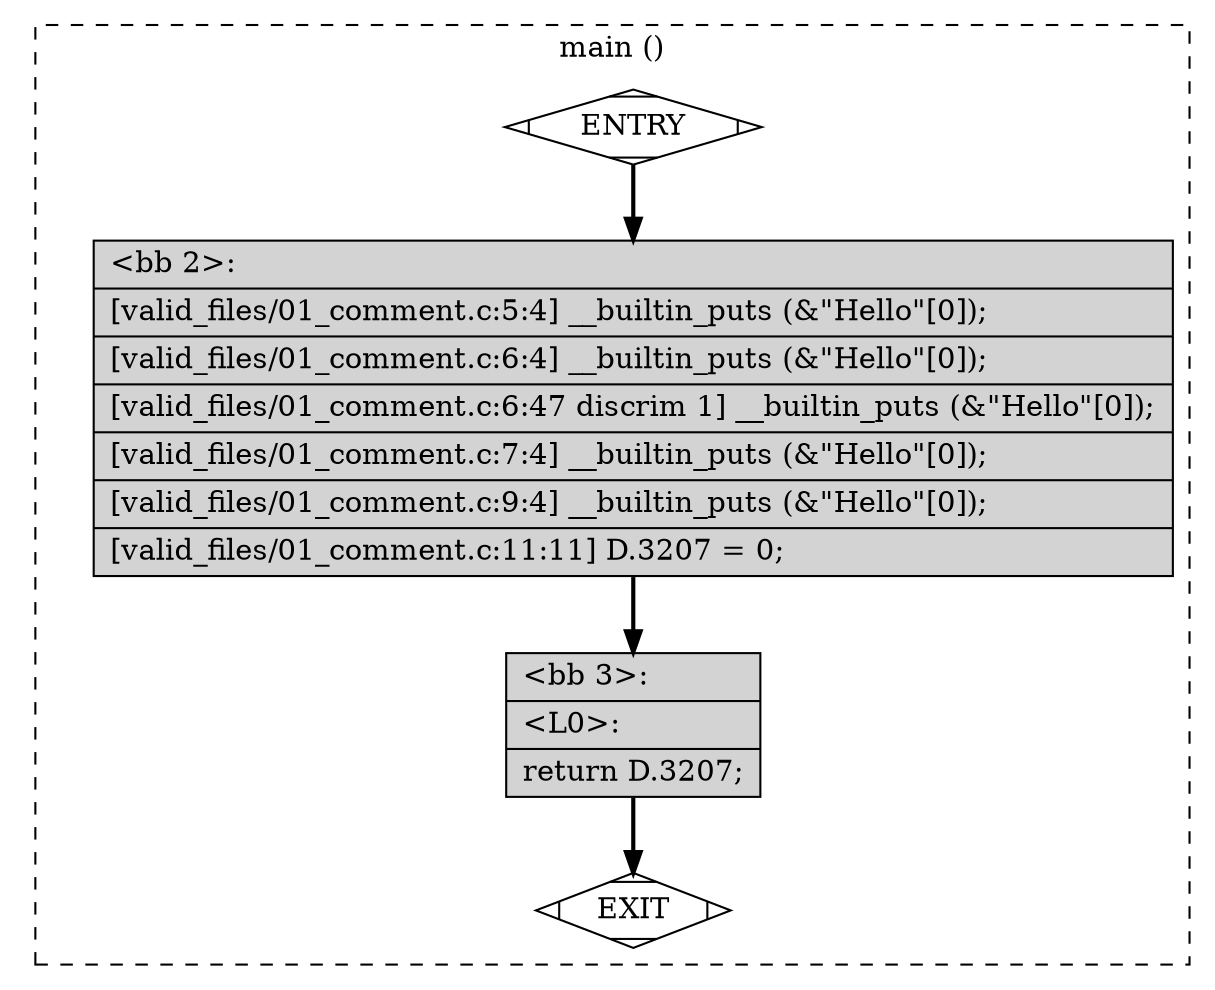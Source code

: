 digraph "a-01_comment.c.015t.cfg" {
overlap=false;
subgraph "cluster_main" {
	style="dashed";
	color="black";
	label="main ()";
	fn_0_basic_block_0 [shape=Mdiamond,style=filled,fillcolor=white,label="ENTRY"];

	fn_0_basic_block_1 [shape=Mdiamond,style=filled,fillcolor=white,label="EXIT"];

	fn_0_basic_block_2 [shape=record,style=filled,fillcolor=lightgrey,label="{\<bb\ 2\>:\l\
|[valid_files/01_comment.c:5:4]\ __builtin_puts\ (&\"Hello\"[0]);\l\
|[valid_files/01_comment.c:6:4]\ __builtin_puts\ (&\"Hello\"[0]);\l\
|[valid_files/01_comment.c:6:47\ discrim\ 1]\ __builtin_puts\ (&\"Hello\"[0]);\l\
|[valid_files/01_comment.c:7:4]\ __builtin_puts\ (&\"Hello\"[0]);\l\
|[valid_files/01_comment.c:9:4]\ __builtin_puts\ (&\"Hello\"[0]);\l\
|[valid_files/01_comment.c:11:11]\ D.3207\ =\ 0;\l\
}"];

	fn_0_basic_block_3 [shape=record,style=filled,fillcolor=lightgrey,label="{\<bb\ 3\>:\l\
|\<L0\>:\l\
|return\ D.3207;\l\
}"];

	fn_0_basic_block_0:s -> fn_0_basic_block_2:n [style="solid,bold",color=black,weight=100,constraint=true];
	fn_0_basic_block_2:s -> fn_0_basic_block_3:n [style="solid,bold",color=black,weight=100,constraint=true];
	fn_0_basic_block_3:s -> fn_0_basic_block_1:n [style="solid,bold",color=black,weight=10,constraint=true];
	fn_0_basic_block_0:s -> fn_0_basic_block_1:n [style="invis",constraint=true];
}
}
